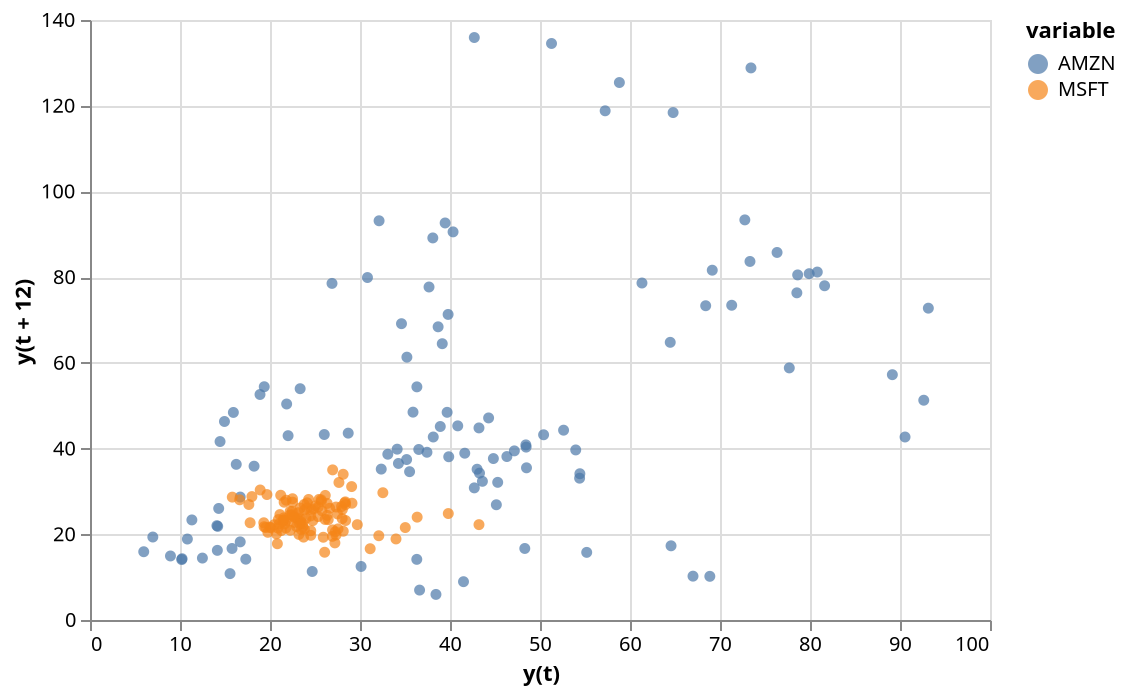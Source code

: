 {"mark": "circle", "encoding": {"x": {"field": "y(t)", "type": "quantitative"}, "y": {"field": "y(t + 12)", "type": "quantitative"}, "color": {"field": "variable", "type": "nominal"}}, "$schema": "https://vega.github.io/schema/vega-lite/v2.json", "width": 450, "height": 300, "selection": {"grid": {"type": "interval", "bind": "scales"}}, "data": {"values": [{"y(t)": 64.56, "y(t + 12)": 17.31, "variable": "AMZN"}, {"y(t)": 68.87, "y(t + 12)": 10.19, "variable": "AMZN"}, {"y(t)": 67.0, "y(t + 12)": 10.23, "variable": "AMZN"}, {"y(t)": 55.19, "y(t + 12)": 15.78, "variable": "AMZN"}, {"y(t)": 48.31, "y(t + 12)": 16.69, "variable": "AMZN"}, {"y(t)": 36.31, "y(t + 12)": 14.15, "variable": "AMZN"}, {"y(t)": 30.12, "y(t + 12)": 12.49, "variable": "AMZN"}, {"y(t)": 41.5, "y(t + 12)": 8.94, "variable": "AMZN"}, {"y(t)": 38.44, "y(t + 12)": 5.97, "variable": "AMZN"}, {"y(t)": 36.62, "y(t + 12)": 6.98, "variable": "AMZN"}, {"y(t)": 24.69, "y(t + 12)": 11.32, "variable": "AMZN"}, {"y(t)": 15.56, "y(t + 12)": 10.82, "variable": "AMZN"}, {"y(t)": 17.31, "y(t + 12)": 14.19, "variable": "AMZN"}, {"y(t)": 10.19, "y(t + 12)": 14.1, "variable": "AMZN"}, {"y(t)": 10.23, "y(t + 12)": 14.3, "variable": "AMZN"}, {"y(t)": 15.78, "y(t + 12)": 16.69, "variable": "AMZN"}, {"y(t)": 16.69, "y(t + 12)": 18.23, "variable": "AMZN"}, {"y(t)": 14.15, "y(t + 12)": 16.25, "variable": "AMZN"}, {"y(t)": 12.49, "y(t + 12)": 14.45, "variable": "AMZN"}, {"y(t)": 8.94, "y(t + 12)": 14.94, "variable": "AMZN"}, {"y(t)": 5.97, "y(t + 12)": 15.93, "variable": "AMZN"}, {"y(t)": 6.98, "y(t + 12)": 19.36, "variable": "AMZN"}, {"y(t)": 11.32, "y(t + 12)": 23.35, "variable": "AMZN"}, {"y(t)": 10.82, "y(t + 12)": 18.89, "variable": "AMZN"}, {"y(t)": 14.19, "y(t + 12)": 21.85, "variable": "AMZN"}, {"y(t)": 14.1, "y(t + 12)": 22.01, "variable": "AMZN"}, {"y(t)": 14.3, "y(t + 12)": 26.03, "variable": "AMZN"}, {"y(t)": 16.69, "y(t + 12)": 28.69, "variable": "AMZN"}, {"y(t)": 18.23, "y(t + 12)": 35.89, "variable": "AMZN"}, {"y(t)": 16.25, "y(t + 12)": 36.32, "variable": "AMZN"}, {"y(t)": 14.45, "y(t + 12)": 41.64, "variable": "AMZN"}, {"y(t)": 14.94, "y(t + 12)": 46.32, "variable": "AMZN"}, {"y(t)": 15.93, "y(t + 12)": 48.43, "variable": "AMZN"}, {"y(t)": 19.36, "y(t + 12)": 54.43, "variable": "AMZN"}, {"y(t)": 23.35, "y(t + 12)": 53.97, "variable": "AMZN"}, {"y(t)": 18.89, "y(t + 12)": 52.62, "variable": "AMZN"}, {"y(t)": 21.85, "y(t + 12)": 50.4, "variable": "AMZN"}, {"y(t)": 22.01, "y(t + 12)": 43.01, "variable": "AMZN"}, {"y(t)": 26.03, "y(t + 12)": 43.28, "variable": "AMZN"}, {"y(t)": 28.69, "y(t + 12)": 43.6, "variable": "AMZN"}, {"y(t)": 35.89, "y(t + 12)": 48.5, "variable": "AMZN"}, {"y(t)": 36.32, "y(t + 12)": 54.4, "variable": "AMZN"}, {"y(t)": 41.64, "y(t + 12)": 38.92, "variable": "AMZN"}, {"y(t)": 46.32, "y(t + 12)": 38.14, "variable": "AMZN"}, {"y(t)": 48.43, "y(t + 12)": 40.86, "variable": "AMZN"}, {"y(t)": 54.43, "y(t + 12)": 34.13, "variable": "AMZN"}, {"y(t)": 53.97, "y(t + 12)": 39.68, "variable": "AMZN"}, {"y(t)": 52.62, "y(t + 12)": 44.29, "variable": "AMZN"}, {"y(t)": 50.4, "y(t + 12)": 43.22, "variable": "AMZN"}, {"y(t)": 43.01, "y(t + 12)": 35.18, "variable": "AMZN"}, {"y(t)": 43.28, "y(t + 12)": 34.27, "variable": "AMZN"}, {"y(t)": 43.6, "y(t + 12)": 32.36, "variable": "AMZN"}, {"y(t)": 48.5, "y(t + 12)": 35.51, "variable": "AMZN"}, {"y(t)": 54.4, "y(t + 12)": 33.09, "variable": "AMZN"}, {"y(t)": 38.92, "y(t + 12)": 45.15, "variable": "AMZN"}, {"y(t)": 38.14, "y(t + 12)": 42.7, "variable": "AMZN"}, {"y(t)": 40.86, "y(t + 12)": 45.3, "variable": "AMZN"}, {"y(t)": 34.13, "y(t + 12)": 39.86, "variable": "AMZN"}, {"y(t)": 39.68, "y(t + 12)": 48.46, "variable": "AMZN"}, {"y(t)": 44.29, "y(t + 12)": 47.15, "variable": "AMZN"}, {"y(t)": 43.22, "y(t + 12)": 44.82, "variable": "AMZN"}, {"y(t)": 35.18, "y(t + 12)": 37.44, "variable": "AMZN"}, {"y(t)": 34.27, "y(t + 12)": 36.53, "variable": "AMZN"}, {"y(t)": 32.36, "y(t + 12)": 35.21, "variable": "AMZN"}, {"y(t)": 35.51, "y(t + 12)": 34.61, "variable": "AMZN"}, {"y(t)": 33.09, "y(t + 12)": 38.68, "variable": "AMZN"}, {"y(t)": 45.15, "y(t + 12)": 26.89, "variable": "AMZN"}, {"y(t)": 42.7, "y(t + 12)": 30.83, "variable": "AMZN"}, {"y(t)": 45.3, "y(t + 12)": 32.12, "variable": "AMZN"}, {"y(t)": 39.86, "y(t + 12)": 38.09, "variable": "AMZN"}, {"y(t)": 48.46, "y(t + 12)": 40.34, "variable": "AMZN"}, {"y(t)": 47.15, "y(t + 12)": 39.46, "variable": "AMZN"}, {"y(t)": 44.82, "y(t + 12)": 37.67, "variable": "AMZN"}, {"y(t)": 37.44, "y(t + 12)": 39.14, "variable": "AMZN"}, {"y(t)": 36.53, "y(t + 12)": 39.79, "variable": "AMZN"}, {"y(t)": 35.21, "y(t + 12)": 61.33, "variable": "AMZN"}, {"y(t)": 34.61, "y(t + 12)": 69.14, "variable": "AMZN"}, {"y(t)": 38.68, "y(t + 12)": 68.41, "variable": "AMZN"}, {"y(t)": 26.89, "y(t + 12)": 78.54, "variable": "AMZN"}, {"y(t)": 30.83, "y(t + 12)": 79.91, "variable": "AMZN"}, {"y(t)": 32.12, "y(t + 12)": 93.15, "variable": "AMZN"}, {"y(t)": 38.09, "y(t + 12)": 89.15, "variable": "AMZN"}, {"y(t)": 40.34, "y(t + 12)": 90.56, "variable": "AMZN"}, {"y(t)": 39.46, "y(t + 12)": 92.64, "variable": "AMZN"}, {"y(t)": 37.67, "y(t + 12)": 77.7, "variable": "AMZN"}, {"y(t)": 39.14, "y(t + 12)": 64.47, "variable": "AMZN"}, {"y(t)": 39.79, "y(t + 12)": 71.3, "variable": "AMZN"}, {"y(t)": 61.33, "y(t + 12)": 78.63, "variable": "AMZN"}, {"y(t)": 69.14, "y(t + 12)": 81.62, "variable": "AMZN"}, {"y(t)": 68.41, "y(t + 12)": 73.33, "variable": "AMZN"}, {"y(t)": 78.54, "y(t + 12)": 76.34, "variable": "AMZN"}, {"y(t)": 79.91, "y(t + 12)": 80.81, "variable": "AMZN"}, {"y(t)": 93.15, "y(t + 12)": 72.76, "variable": "AMZN"}, {"y(t)": 89.15, "y(t + 12)": 57.24, "variable": "AMZN"}, {"y(t)": 90.56, "y(t + 12)": 42.7, "variable": "AMZN"}, {"y(t)": 92.64, "y(t + 12)": 51.28, "variable": "AMZN"}, {"y(t)": 77.7, "y(t + 12)": 58.82, "variable": "AMZN"}, {"y(t)": 64.47, "y(t + 12)": 64.79, "variable": "AMZN"}, {"y(t)": 71.3, "y(t + 12)": 73.44, "variable": "AMZN"}, {"y(t)": 78.63, "y(t + 12)": 80.52, "variable": "AMZN"}, {"y(t)": 81.62, "y(t + 12)": 77.99, "variable": "AMZN"}, {"y(t)": 73.33, "y(t + 12)": 83.66, "variable": "AMZN"}, {"y(t)": 76.34, "y(t + 12)": 85.76, "variable": "AMZN"}, {"y(t)": 80.81, "y(t + 12)": 81.19, "variable": "AMZN"}, {"y(t)": 72.76, "y(t + 12)": 93.36, "variable": "AMZN"}, {"y(t)": 57.24, "y(t + 12)": 118.81, "variable": "AMZN"}, {"y(t)": 42.7, "y(t + 12)": 135.91, "variable": "AMZN"}, {"y(t)": 51.28, "y(t + 12)": 134.52, "variable": "AMZN"}, {"y(t)": 58.82, "y(t + 12)": 125.41, "variable": "AMZN"}, {"y(t)": 64.79, "y(t + 12)": 118.4, "variable": "AMZN"}, {"y(t)": 73.44, "y(t + 12)": 128.82, "variable": "AMZN"}, {"y(t)": 39.81, "y(t + 12)": 24.84, "variable": "MSFT"}, {"y(t)": 36.35, "y(t + 12)": 24.0, "variable": "MSFT"}, {"y(t)": 43.22, "y(t + 12)": 22.25, "variable": "MSFT"}, {"y(t)": 28.37, "y(t + 12)": 27.56, "variable": "MSFT"}, {"y(t)": 25.45, "y(t + 12)": 28.14, "variable": "MSFT"}, {"y(t)": 32.54, "y(t + 12)": 29.7, "variable": "MSFT"}, {"y(t)": 28.4, "y(t + 12)": 26.93, "variable": "MSFT"}, {"y(t)": 28.4, "y(t + 12)": 23.21, "variable": "MSFT"}, {"y(t)": 24.53, "y(t + 12)": 20.82, "variable": "MSFT"}, {"y(t)": 28.02, "y(t + 12)": 23.65, "variable": "MSFT"}, {"y(t)": 23.34, "y(t + 12)": 26.12, "variable": "MSFT"}, {"y(t)": 17.65, "y(t + 12)": 26.95, "variable": "MSFT"}, {"y(t)": 24.84, "y(t + 12)": 25.92, "variable": "MSFT"}, {"y(t)": 24.0, "y(t + 12)": 23.73, "variable": "MSFT"}, {"y(t)": 22.25, "y(t + 12)": 24.53, "variable": "MSFT"}, {"y(t)": 27.56, "y(t + 12)": 21.26, "variable": "MSFT"}, {"y(t)": 28.14, "y(t + 12)": 20.71, "variable": "MSFT"}, {"y(t)": 29.7, "y(t + 12)": 22.25, "variable": "MSFT"}, {"y(t)": 26.93, "y(t + 12)": 19.52, "variable": "MSFT"}, {"y(t)": 23.21, "y(t + 12)": 19.97, "variable": "MSFT"}, {"y(t)": 20.82, "y(t + 12)": 17.79, "variable": "MSFT"}, {"y(t)": 23.65, "y(t + 12)": 21.75, "variable": "MSFT"}, {"y(t)": 26.12, "y(t + 12)": 23.46, "variable": "MSFT"}, {"y(t)": 26.95, "y(t + 12)": 21.03, "variable": "MSFT"}, {"y(t)": 25.92, "y(t + 12)": 19.31, "variable": "MSFT"}, {"y(t)": 23.73, "y(t + 12)": 19.34, "variable": "MSFT"}, {"y(t)": 24.53, "y(t + 12)": 19.76, "variable": "MSFT"}, {"y(t)": 21.26, "y(t + 12)": 20.87, "variable": "MSFT"}, {"y(t)": 20.71, "y(t + 12)": 20.09, "variable": "MSFT"}, {"y(t)": 22.25, "y(t + 12)": 20.93, "variable": "MSFT"}, {"y(t)": 19.52, "y(t + 12)": 21.56, "variable": "MSFT"}, {"y(t)": 19.97, "y(t + 12)": 21.65, "variable": "MSFT"}, {"y(t)": 17.79, "y(t + 12)": 22.69, "variable": "MSFT"}, {"y(t)": 21.75, "y(t + 12)": 21.45, "variable": "MSFT"}, {"y(t)": 23.46, "y(t + 12)": 21.1, "variable": "MSFT"}, {"y(t)": 21.03, "y(t + 12)": 22.46, "variable": "MSFT"}, {"y(t)": 19.31, "y(t + 12)": 22.69, "variable": "MSFT"}, {"y(t)": 19.34, "y(t + 12)": 21.77, "variable": "MSFT"}, {"y(t)": 19.76, "y(t + 12)": 20.46, "variable": "MSFT"}, {"y(t)": 20.87, "y(t + 12)": 21.45, "variable": "MSFT"}, {"y(t)": 20.09, "y(t + 12)": 21.53, "variable": "MSFT"}, {"y(t)": 20.93, "y(t + 12)": 23.44, "variable": "MSFT"}, {"y(t)": 21.56, "y(t + 12)": 23.38, "variable": "MSFT"}, {"y(t)": 21.65, "y(t + 12)": 22.47, "variable": "MSFT"}, {"y(t)": 22.69, "y(t + 12)": 22.76, "variable": "MSFT"}, {"y(t)": 21.45, "y(t + 12)": 23.02, "variable": "MSFT"}, {"y(t)": 21.1, "y(t + 12)": 24.6, "variable": "MSFT"}, {"y(t)": 22.46, "y(t + 12)": 24.52, "variable": "MSFT"}, {"y(t)": 22.69, "y(t + 12)": 24.11, "variable": "MSFT"}, {"y(t)": 21.77, "y(t + 12)": 23.15, "variable": "MSFT"}, {"y(t)": 20.46, "y(t + 12)": 22.24, "variable": "MSFT"}, {"y(t)": 21.45, "y(t + 12)": 23.28, "variable": "MSFT"}, {"y(t)": 21.53, "y(t + 12)": 23.82, "variable": "MSFT"}, {"y(t)": 23.44, "y(t + 12)": 22.93, "variable": "MSFT"}, {"y(t)": 23.38, "y(t + 12)": 23.64, "variable": "MSFT"}, {"y(t)": 22.47, "y(t + 12)": 25.35, "variable": "MSFT"}, {"y(t)": 22.76, "y(t + 12)": 23.83, "variable": "MSFT"}, {"y(t)": 23.02, "y(t + 12)": 23.8, "variable": "MSFT"}, {"y(t)": 24.6, "y(t + 12)": 25.71, "variable": "MSFT"}, {"y(t)": 24.52, "y(t + 12)": 24.29, "variable": "MSFT"}, {"y(t)": 24.11, "y(t + 12)": 26.14, "variable": "MSFT"}, {"y(t)": 23.15, "y(t + 12)": 25.04, "variable": "MSFT"}, {"y(t)": 22.24, "y(t + 12)": 25.36, "variable": "MSFT"}, {"y(t)": 23.28, "y(t + 12)": 22.5, "variable": "MSFT"}, {"y(t)": 23.82, "y(t + 12)": 21.19, "variable": "MSFT"}, {"y(t)": 22.93, "y(t + 12)": 21.8, "variable": "MSFT"}, {"y(t)": 23.64, "y(t + 12)": 22.51, "variable": "MSFT"}, {"y(t)": 25.35, "y(t + 12)": 24.13, "variable": "MSFT"}, {"y(t)": 23.83, "y(t + 12)": 25.68, "variable": "MSFT"}, {"y(t)": 23.8, "y(t + 12)": 26.96, "variable": "MSFT"}, {"y(t)": 25.71, "y(t + 12)": 27.66, "variable": "MSFT"}, {"y(t)": 24.29, "y(t + 12)": 28.13, "variable": "MSFT"}, {"y(t)": 26.14, "y(t + 12)": 29.07, "variable": "MSFT"}, {"y(t)": 25.04, "y(t + 12)": 26.63, "variable": "MSFT"}, {"y(t)": 25.36, "y(t + 12)": 26.35, "variable": "MSFT"}, {"y(t)": 22.5, "y(t + 12)": 28.3, "variable": "MSFT"}, {"y(t)": 21.19, "y(t + 12)": 29.11, "variable": "MSFT"}, {"y(t)": 21.8, "y(t + 12)": 27.95, "variable": "MSFT"}, {"y(t)": 22.51, "y(t + 12)": 27.5, "variable": "MSFT"}, {"y(t)": 24.13, "y(t + 12)": 27.34, "variable": "MSFT"}, {"y(t)": 25.68, "y(t + 12)": 28.04, "variable": "MSFT"}, {"y(t)": 26.96, "y(t + 12)": 35.03, "variable": "MSFT"}, {"y(t)": 27.66, "y(t + 12)": 32.09, "variable": "MSFT"}, {"y(t)": 28.13, "y(t + 12)": 34.0, "variable": "MSFT"}, {"y(t)": 29.07, "y(t + 12)": 31.13, "variable": "MSFT"}, {"y(t)": 26.63, "y(t + 12)": 26.07, "variable": "MSFT"}, {"y(t)": 26.35, "y(t + 12)": 27.21, "variable": "MSFT"}, {"y(t)": 28.3, "y(t + 12)": 27.34, "variable": "MSFT"}, {"y(t)": 29.11, "y(t + 12)": 27.25, "variable": "MSFT"}, {"y(t)": 27.95, "y(t + 12)": 26.47, "variable": "MSFT"}, {"y(t)": 27.5, "y(t + 12)": 24.75, "variable": "MSFT"}, {"y(t)": 27.34, "y(t + 12)": 26.36, "variable": "MSFT"}, {"y(t)": 28.04, "y(t + 12)": 25.78, "variable": "MSFT"}, {"y(t)": 35.03, "y(t + 12)": 21.57, "variable": "MSFT"}, {"y(t)": 32.09, "y(t + 12)": 19.66, "variable": "MSFT"}, {"y(t)": 34.0, "y(t + 12)": 18.91, "variable": "MSFT"}, {"y(t)": 31.13, "y(t + 12)": 16.63, "variable": "MSFT"}, {"y(t)": 26.07, "y(t + 12)": 15.81, "variable": "MSFT"}, {"y(t)": 27.21, "y(t + 12)": 17.99, "variable": "MSFT"}, {"y(t)": 27.34, "y(t + 12)": 19.84, "variable": "MSFT"}, {"y(t)": 27.25, "y(t + 12)": 20.59, "variable": "MSFT"}, {"y(t)": 26.47, "y(t + 12)": 23.42, "variable": "MSFT"}, {"y(t)": 24.75, "y(t + 12)": 23.18, "variable": "MSFT"}, {"y(t)": 26.36, "y(t + 12)": 24.43, "variable": "MSFT"}, {"y(t)": 25.78, "y(t + 12)": 25.49, "variable": "MSFT"}, {"y(t)": 21.57, "y(t + 12)": 27.48, "variable": "MSFT"}, {"y(t)": 19.66, "y(t + 12)": 29.27, "variable": "MSFT"}, {"y(t)": 18.91, "y(t + 12)": 30.34, "variable": "MSFT"}, {"y(t)": 16.63, "y(t + 12)": 28.05, "variable": "MSFT"}, {"y(t)": 15.81, "y(t + 12)": 28.67, "variable": "MSFT"}, {"y(t)": 17.99, "y(t + 12)": 28.8, "variable": "MSFT"}]}}